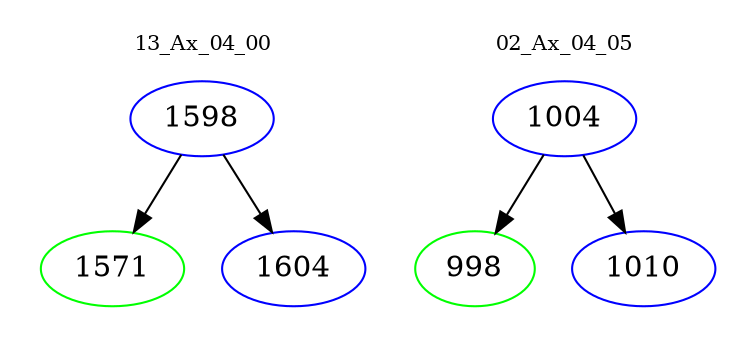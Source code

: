 digraph{
subgraph cluster_0 {
color = white
label = "13_Ax_04_00";
fontsize=10;
T0_1598 [label="1598", color="blue"]
T0_1598 -> T0_1571 [color="black"]
T0_1571 [label="1571", color="green"]
T0_1598 -> T0_1604 [color="black"]
T0_1604 [label="1604", color="blue"]
}
subgraph cluster_1 {
color = white
label = "02_Ax_04_05";
fontsize=10;
T1_1004 [label="1004", color="blue"]
T1_1004 -> T1_998 [color="black"]
T1_998 [label="998", color="green"]
T1_1004 -> T1_1010 [color="black"]
T1_1010 [label="1010", color="blue"]
}
}
